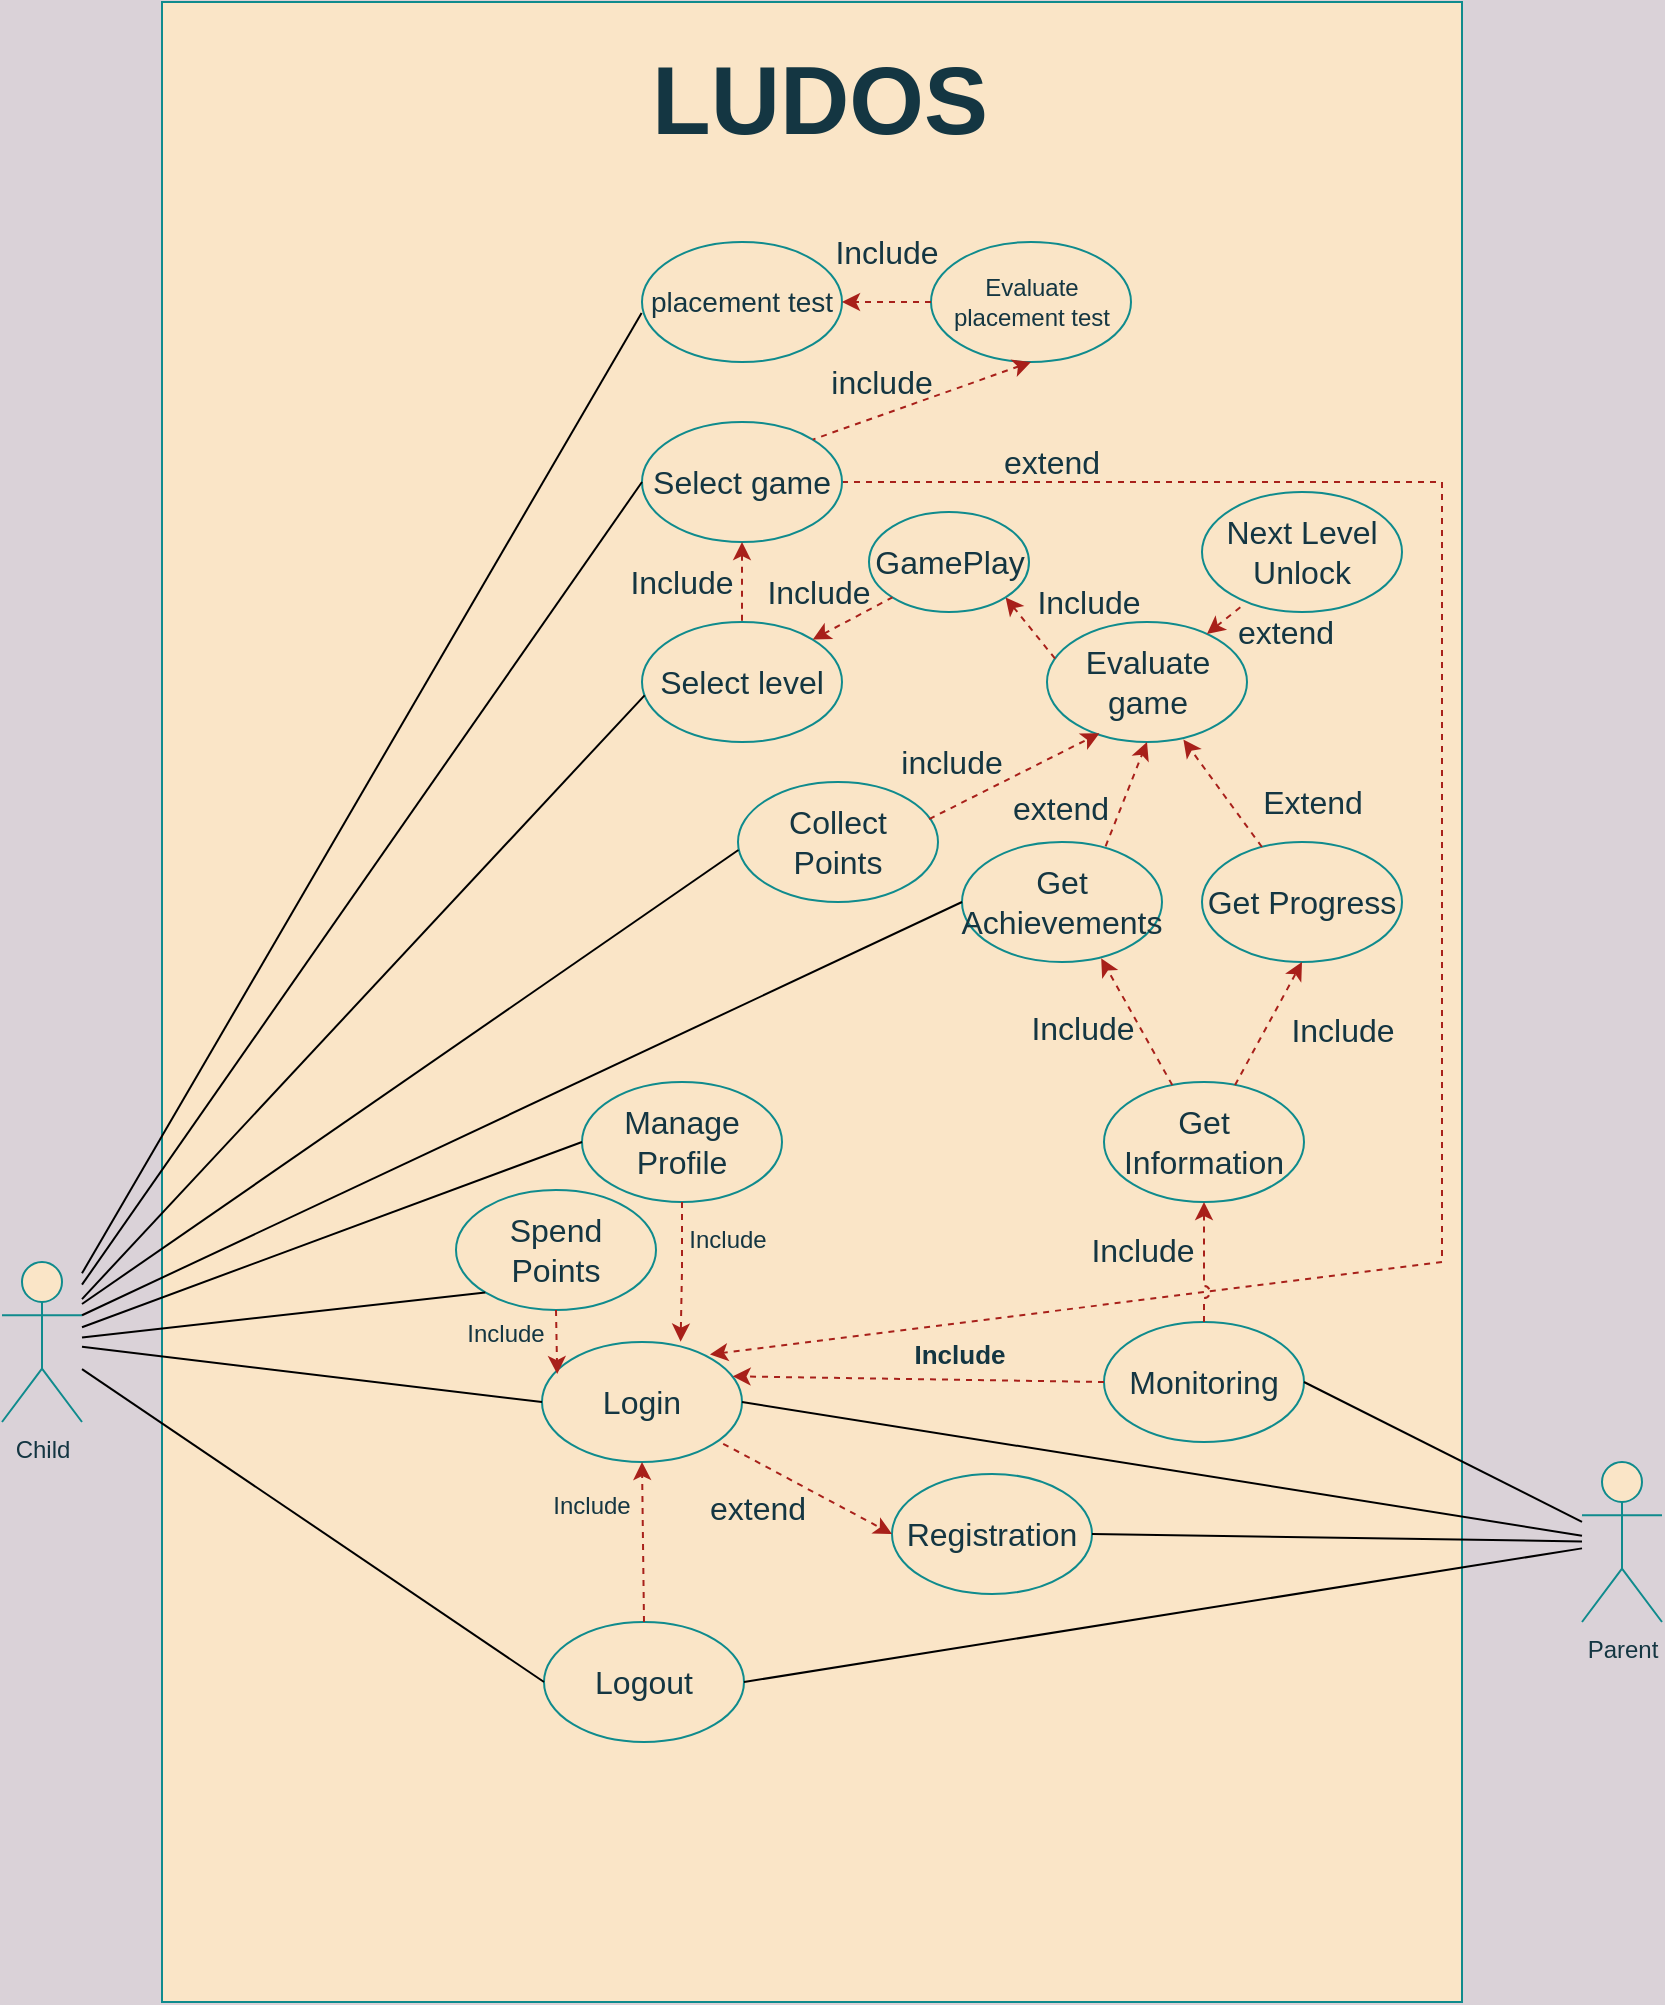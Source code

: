 <mxfile version="20.5.1" type="device"><diagram id="AuonHMIGW1srXyZDeafY" name="Page-1"><mxGraphModel dx="1736" dy="1040" grid="1" gridSize="10" guides="1" tooltips="1" connect="1" arrows="1" fold="1" page="1" pageScale="1" pageWidth="850" pageHeight="1100" background="#DAD2D8" math="0" shadow="0"><root><mxCell id="0"/><mxCell id="1" parent="0"/><mxCell id="5T0bdnk01hy3B1LprQP0-1" value="Child&lt;br&gt;" style="shape=umlActor;verticalLabelPosition=bottom;verticalAlign=top;html=1;outlineConnect=0;fillColor=#FAE5C7;strokeColor=#0F8B8D;fontColor=#143642;" parent="1" vertex="1"><mxGeometry x="90" y="700" width="40" height="80" as="geometry"/></mxCell><mxCell id="5T0bdnk01hy3B1LprQP0-2" value="Parent" style="shape=umlActor;verticalLabelPosition=bottom;verticalAlign=top;html=1;outlineConnect=0;fillColor=#FAE5C7;strokeColor=#0F8B8D;fontColor=#143642;" parent="1" vertex="1"><mxGeometry x="880" y="800" width="40" height="80" as="geometry"/></mxCell><mxCell id="5T0bdnk01hy3B1LprQP0-5" value="" style="rounded=1;whiteSpace=wrap;html=1;arcSize=0;fillColor=#FAE5C7;strokeColor=#0F8B8D;shadow=0;fontColor=#143642;" parent="1" vertex="1"><mxGeometry x="170" y="70" width="650" height="1000" as="geometry"/></mxCell><mxCell id="5T0bdnk01hy3B1LprQP0-6" value="&lt;font style=&quot;font-size: 16px;&quot;&gt;Registration&lt;/font&gt;" style="ellipse;whiteSpace=wrap;html=1;fillColor=#FAE5C7;strokeColor=#0F8B8D;fontColor=#143642;" parent="1" vertex="1"><mxGeometry x="535" y="806" width="100" height="60" as="geometry"/></mxCell><mxCell id="5T0bdnk01hy3B1LprQP0-7" value="&lt;font style=&quot;font-size: 16px;&quot;&gt;Login&lt;/font&gt;" style="ellipse;whiteSpace=wrap;html=1;fillColor=#FAE5C7;strokeColor=#0F8B8D;fontColor=#143642;" parent="1" vertex="1"><mxGeometry x="360" y="740" width="100" height="60" as="geometry"/></mxCell><mxCell id="5T0bdnk01hy3B1LprQP0-8" value="&lt;font style=&quot;font-size: 16px;&quot;&gt;Logout&lt;/font&gt;" style="ellipse;whiteSpace=wrap;html=1;fillColor=#FAE5C7;strokeColor=#0F8B8D;fontColor=#143642;" parent="1" vertex="1"><mxGeometry x="361" y="880" width="100" height="60" as="geometry"/></mxCell><mxCell id="5T0bdnk01hy3B1LprQP0-9" value="&lt;font style=&quot;font-size: 16px;&quot;&gt;Monitoring&lt;/font&gt;" style="ellipse;whiteSpace=wrap;html=1;fillColor=#FAE5C7;strokeColor=#0F8B8D;fontColor=#143642;" parent="1" vertex="1"><mxGeometry x="641" y="730" width="100" height="60" as="geometry"/></mxCell><mxCell id="5T0bdnk01hy3B1LprQP0-11" value="&lt;span style=&quot;font-size: 16px;&quot;&gt;Manage Profile&lt;/span&gt;" style="ellipse;whiteSpace=wrap;html=1;fillColor=#FAE5C7;strokeColor=#0F8B8D;fontColor=#143642;" parent="1" vertex="1"><mxGeometry x="380" y="610" width="100" height="60" as="geometry"/></mxCell><mxCell id="5T0bdnk01hy3B1LprQP0-13" value="&lt;span style=&quot;line-height: 1.2;&quot;&gt;&lt;font style=&quot;font-size: 14px;&quot;&gt;placement test&lt;/font&gt;&lt;/span&gt;" style="ellipse;whiteSpace=wrap;html=1;fillColor=#FAE5C7;strokeColor=#0F8B8D;fontColor=#143642;perimeter=rectanglePerimeter;" parent="1" vertex="1"><mxGeometry x="410" y="190" width="100" height="60" as="geometry"/></mxCell><mxCell id="H4fDpLov3bc3deg6D2s--7" style="rounded=0;orthogonalLoop=1;jettySize=auto;html=1;exitX=1;exitY=0.5;exitDx=0;exitDy=0;strokeColor=#A8201A;fontSize=12;fontColor=#143642;fillColor=#FAE5C7;dashed=1;entryX=0.84;entryY=0.104;entryDx=0;entryDy=0;jumpStyle=none;jumpSize=999;entryPerimeter=0;" parent="1" source="5T0bdnk01hy3B1LprQP0-14" target="5T0bdnk01hy3B1LprQP0-7" edge="1"><mxGeometry relative="1" as="geometry"><Array as="points"><mxPoint x="810" y="310"/><mxPoint x="810" y="510"/><mxPoint x="810" y="700"/></Array></mxGeometry></mxCell><mxCell id="5T0bdnk01hy3B1LprQP0-14" value="&lt;font style=&quot;font-size: 16px;&quot;&gt;Select game&lt;/font&gt;" style="ellipse;whiteSpace=wrap;html=1;fillColor=#FAE5C7;strokeColor=#0F8B8D;fontColor=#143642;" parent="1" vertex="1"><mxGeometry x="410" y="280" width="100" height="60" as="geometry"/></mxCell><mxCell id="5T0bdnk01hy3B1LprQP0-15" value="&lt;font style=&quot;font-size: 16px;&quot;&gt;Collect&lt;br&gt;Points&lt;/font&gt;" style="ellipse;whiteSpace=wrap;html=1;fillColor=#FAE5C7;strokeColor=#0F8B8D;fontColor=#143642;" parent="1" vertex="1"><mxGeometry x="458" y="460" width="100" height="60" as="geometry"/></mxCell><mxCell id="5T0bdnk01hy3B1LprQP0-16" value="&lt;font style=&quot;font-size: 16px;&quot;&gt;Spend&lt;br&gt;Points&lt;br&gt;&lt;/font&gt;" style="ellipse;whiteSpace=wrap;html=1;fillColor=#FAE5C7;strokeColor=#0F8B8D;fontColor=#143642;" parent="1" vertex="1"><mxGeometry x="317" y="664" width="100" height="60" as="geometry"/></mxCell><mxCell id="5T0bdnk01hy3B1LprQP0-17" value="&lt;font style=&quot;font-size: 16px;&quot;&gt;Get Achievements&lt;/font&gt;" style="ellipse;whiteSpace=wrap;html=1;fillColor=#FAE5C7;strokeColor=#0F8B8D;fontColor=#143642;" parent="1" vertex="1"><mxGeometry x="570" y="490" width="100" height="60" as="geometry"/></mxCell><mxCell id="5T0bdnk01hy3B1LprQP0-47" value="extend" style="text;html=1;strokeColor=none;fillColor=none;align=center;verticalAlign=middle;whiteSpace=wrap;rounded=0;shadow=0;labelBackgroundColor=none;fontSize=16;fontColor=#143642;" parent="1" vertex="1"><mxGeometry x="443" y="813" width="50" height="20" as="geometry"/></mxCell><mxCell id="5T0bdnk01hy3B1LprQP0-53" value="include" style="text;html=1;strokeColor=none;fillColor=none;align=center;verticalAlign=middle;whiteSpace=wrap;rounded=0;shadow=0;labelBackgroundColor=none;fontSize=16;fontColor=#143642;" parent="1" vertex="1"><mxGeometry x="540" y="440" width="50" height="20" as="geometry"/></mxCell><mxCell id="5T0bdnk01hy3B1LprQP0-55" value="&lt;h1&gt;&lt;font style=&quot;font-size: 48px;&quot;&gt;LUDOS&lt;/font&gt;&lt;/h1&gt;" style="text;html=1;strokeColor=none;fillColor=none;spacing=5;spacingTop=-20;whiteSpace=wrap;overflow=hidden;rounded=0;shadow=0;labelBackgroundColor=none;fontSize=16;fontColor=#143642;" parent="1" vertex="1"><mxGeometry x="410" y="80" width="190" height="80" as="geometry"/></mxCell><mxCell id="DbgIeslCD-SM7t5QFPwZ-10" value="&lt;font style=&quot;font-size: 16px;&quot;&gt;Select level&lt;/font&gt;" style="ellipse;whiteSpace=wrap;html=1;fillColor=#FAE5C7;strokeColor=#0F8B8D;fontColor=#143642;" parent="1" vertex="1"><mxGeometry x="410" y="380" width="100" height="60" as="geometry"/></mxCell><mxCell id="DbgIeslCD-SM7t5QFPwZ-11" value="&lt;font style=&quot;font-size: 16px;&quot;&gt;Evaluate game&lt;/font&gt;" style="ellipse;whiteSpace=wrap;html=1;fillColor=#FAE5C7;strokeColor=#0F8B8D;fontColor=#143642;" parent="1" vertex="1"><mxGeometry x="612.5" y="380" width="100" height="60" as="geometry"/></mxCell><mxCell id="ozvJqvTU5CZGRIrQ7T7F-1" value="&lt;font style=&quot;font-size: 12px;&quot;&gt;Evaluate placement test&lt;/font&gt;" style="ellipse;whiteSpace=wrap;html=1;fillColor=#FAE5C7;strokeColor=#0F8B8D;fontColor=#143642;" parent="1" vertex="1"><mxGeometry x="554.5" y="190" width="100" height="60" as="geometry"/></mxCell><mxCell id="ozvJqvTU5CZGRIrQ7T7F-4" value="" style="endArrow=classic;html=1;rounded=0;entryX=1;entryY=0.5;entryDx=0;entryDy=0;exitX=0;exitY=0.5;exitDx=0;exitDy=0;dashed=1;labelBackgroundColor=#DAD2D8;strokeColor=#A8201A;fontColor=#143642;" parent="1" source="ozvJqvTU5CZGRIrQ7T7F-1" target="5T0bdnk01hy3B1LprQP0-13" edge="1"><mxGeometry width="50" height="50" relative="1" as="geometry"><mxPoint x="540" y="320" as="sourcePoint"/><mxPoint x="590" y="270" as="targetPoint"/></mxGeometry></mxCell><mxCell id="ozvJqvTU5CZGRIrQ7T7F-5" value="Include" style="text;html=1;strokeColor=none;fillColor=none;align=center;verticalAlign=middle;whiteSpace=wrap;rounded=0;shadow=0;labelBackgroundColor=none;fontSize=16;fontColor=#143642;" parent="1" vertex="1"><mxGeometry x="507" y="185" width="51" height="20" as="geometry"/></mxCell><mxCell id="ozvJqvTU5CZGRIrQ7T7F-6" value="" style="endArrow=none;html=1;rounded=0;dashed=1;exitX=0.5;exitY=1;exitDx=0;exitDy=0;entryX=1;entryY=0;entryDx=0;entryDy=0;labelBackgroundColor=#DAD2D8;strokeColor=#A8201A;fontColor=#143642;startArrow=classic;startFill=1;endFill=0;" parent="1" source="ozvJqvTU5CZGRIrQ7T7F-1" target="5T0bdnk01hy3B1LprQP0-14" edge="1"><mxGeometry width="50" height="50" relative="1" as="geometry"><mxPoint x="540" y="390" as="sourcePoint"/><mxPoint x="590" y="340" as="targetPoint"/></mxGeometry></mxCell><mxCell id="ozvJqvTU5CZGRIrQ7T7F-7" value="include" style="text;html=1;strokeColor=none;fillColor=none;align=center;verticalAlign=middle;whiteSpace=wrap;rounded=0;shadow=0;labelBackgroundColor=none;fontSize=16;fontColor=#143642;" parent="1" vertex="1"><mxGeometry x="504.5" y="250" width="50" height="20" as="geometry"/></mxCell><mxCell id="ozvJqvTU5CZGRIrQ7T7F-8" value="" style="endArrow=none;html=1;rounded=0;dashed=1;exitX=0.5;exitY=1;exitDx=0;exitDy=0;entryX=0.5;entryY=0;entryDx=0;entryDy=0;labelBackgroundColor=#DAD2D8;strokeColor=#A8201A;fontColor=#143642;startArrow=classic;startFill=1;endFill=0;" parent="1" source="5T0bdnk01hy3B1LprQP0-14" target="DbgIeslCD-SM7t5QFPwZ-10" edge="1"><mxGeometry width="50" height="50" relative="1" as="geometry"><mxPoint x="614.5" y="260.0" as="sourcePoint"/><mxPoint x="615.1" y="288.74" as="targetPoint"/></mxGeometry></mxCell><mxCell id="ozvJqvTU5CZGRIrQ7T7F-9" value="" style="endArrow=none;html=1;rounded=0;dashed=1;exitX=1;exitY=1;exitDx=0;exitDy=0;entryX=0.047;entryY=0.319;entryDx=0;entryDy=0;labelBackgroundColor=#DAD2D8;strokeColor=#A8201A;fontColor=#143642;startArrow=classic;startFill=1;endFill=0;entryPerimeter=0;" parent="1" source="fTNvn5V330vp9goUce0L-19" target="DbgIeslCD-SM7t5QFPwZ-11" edge="1"><mxGeometry width="50" height="50" relative="1" as="geometry"><mxPoint x="624.5" y="270.0" as="sourcePoint"/><mxPoint x="625.1" y="298.74" as="targetPoint"/></mxGeometry></mxCell><mxCell id="ozvJqvTU5CZGRIrQ7T7F-10" value="&lt;font style=&quot;font-size: 16px;&quot;&gt;Next Level Unlock&lt;/font&gt;" style="ellipse;whiteSpace=wrap;html=1;fillColor=#FAE5C7;strokeColor=#0F8B8D;fontColor=#143642;perimeter=rectanglePerimeter;" parent="1" vertex="1"><mxGeometry x="690" y="315" width="100" height="60" as="geometry"/></mxCell><mxCell id="ozvJqvTU5CZGRIrQ7T7F-11" value="" style="endArrow=none;html=1;rounded=0;dashed=1;entryX=0.209;entryY=0.938;entryDx=0;entryDy=0;labelBackgroundColor=#DAD2D8;strokeColor=#A8201A;fontColor=#143642;startArrow=classic;startFill=1;endFill=0;entryPerimeter=0;" parent="1" source="DbgIeslCD-SM7t5QFPwZ-11" target="ozvJqvTU5CZGRIrQ7T7F-10" edge="1"><mxGeometry width="50" height="50" relative="1" as="geometry"><mxPoint x="480" y="420" as="sourcePoint"/><mxPoint x="530" y="370" as="targetPoint"/></mxGeometry></mxCell><mxCell id="ozvJqvTU5CZGRIrQ7T7F-14" value="" style="endArrow=classic;html=1;rounded=0;dashed=1;exitX=0.718;exitY=0.036;exitDx=0;exitDy=0;entryX=0.5;entryY=1;entryDx=0;entryDy=0;labelBackgroundColor=#DAD2D8;strokeColor=#A8201A;fontColor=#143642;exitPerimeter=0;" parent="1" source="5T0bdnk01hy3B1LprQP0-17" target="DbgIeslCD-SM7t5QFPwZ-11" edge="1"><mxGeometry width="50" height="50" relative="1" as="geometry"><mxPoint x="530" y="520" as="sourcePoint"/><mxPoint x="580" y="470" as="targetPoint"/><Array as="points"/></mxGeometry></mxCell><mxCell id="ozvJqvTU5CZGRIrQ7T7F-15" value="" style="endArrow=classic;html=1;rounded=0;dashed=1;entryX=0.262;entryY=0.928;entryDx=0;entryDy=0;exitX=0.956;exitY=0.309;exitDx=0;exitDy=0;exitPerimeter=0;entryPerimeter=0;labelBackgroundColor=#DAD2D8;strokeColor=#A8201A;fontColor=#143642;" parent="1" source="5T0bdnk01hy3B1LprQP0-15" target="DbgIeslCD-SM7t5QFPwZ-11" edge="1"><mxGeometry width="50" height="50" relative="1" as="geometry"><mxPoint x="530" y="520" as="sourcePoint"/><mxPoint x="580" y="470" as="targetPoint"/></mxGeometry></mxCell><mxCell id="ozvJqvTU5CZGRIrQ7T7F-16" value="extend" style="text;html=1;strokeColor=none;fillColor=none;align=center;verticalAlign=middle;whiteSpace=wrap;rounded=0;shadow=0;labelBackgroundColor=none;fontSize=16;fontColor=#143642;" parent="1" vertex="1"><mxGeometry x="593.5" y="463" width="51" height="20" as="geometry"/></mxCell><mxCell id="ozvJqvTU5CZGRIrQ7T7F-17" value="Include" style="text;html=1;strokeColor=none;fillColor=none;align=center;verticalAlign=middle;whiteSpace=wrap;rounded=0;shadow=0;labelBackgroundColor=none;fontSize=16;fontColor=#143642;" parent="1" vertex="1"><mxGeometry x="607.5" y="360" width="51" height="20" as="geometry"/></mxCell><mxCell id="ozvJqvTU5CZGRIrQ7T7F-18" value="extend" style="text;html=1;strokeColor=none;fillColor=none;align=center;verticalAlign=middle;whiteSpace=wrap;rounded=0;shadow=0;labelBackgroundColor=none;fontSize=16;fontColor=#143642;" parent="1" vertex="1"><mxGeometry x="707" y="375" width="50" height="20" as="geometry"/></mxCell><mxCell id="ozvJqvTU5CZGRIrQ7T7F-19" value="Include" style="text;html=1;strokeColor=none;fillColor=none;align=center;verticalAlign=middle;whiteSpace=wrap;rounded=0;shadow=0;labelBackgroundColor=none;fontSize=16;fontColor=#143642;" parent="1" vertex="1"><mxGeometry x="405" y="350" width="50" height="20" as="geometry"/></mxCell><mxCell id="ozvJqvTU5CZGRIrQ7T7F-28" value="" style="endArrow=classic;html=1;rounded=0;dashed=1;exitX=0.906;exitY=0.848;exitDx=0;exitDy=0;entryX=0;entryY=0.5;entryDx=0;entryDy=0;labelBackgroundColor=#DAD2D8;strokeColor=#A8201A;fontColor=#143642;exitPerimeter=0;" parent="1" source="5T0bdnk01hy3B1LprQP0-7" target="5T0bdnk01hy3B1LprQP0-6" edge="1"><mxGeometry width="50" height="50" relative="1" as="geometry"><mxPoint x="480" y="760" as="sourcePoint"/><mxPoint x="530" y="710" as="targetPoint"/></mxGeometry></mxCell><mxCell id="ozvJqvTU5CZGRIrQ7T7F-30" value="&lt;font style=&quot;font-size: 12px;&quot;&gt;Include&lt;/font&gt;" style="text;html=1;strokeColor=none;fillColor=none;align=center;verticalAlign=middle;whiteSpace=wrap;rounded=0;shadow=0;labelBackgroundColor=none;fontSize=16;fontColor=#143642;" parent="1" vertex="1"><mxGeometry x="360" y="810" width="50" height="20" as="geometry"/></mxCell><mxCell id="ozvJqvTU5CZGRIrQ7T7F-33" value="" style="endArrow=classic;html=1;rounded=0;exitX=0.5;exitY=1;exitDx=0;exitDy=0;entryX=0.693;entryY=-0.003;entryDx=0;entryDy=0;entryPerimeter=0;dashed=1;labelBackgroundColor=#DAD2D8;strokeColor=#A8201A;fontColor=#143642;startArrow=none;startFill=0;endFill=1;" parent="1" source="5T0bdnk01hy3B1LprQP0-11" target="5T0bdnk01hy3B1LprQP0-7" edge="1"><mxGeometry width="50" height="50" relative="1" as="geometry"><mxPoint x="440" y="720" as="sourcePoint"/><mxPoint x="490" y="670" as="targetPoint"/><Array as="points"><mxPoint x="430" y="704"/></Array></mxGeometry></mxCell><mxCell id="ozvJqvTU5CZGRIrQ7T7F-34" value="" style="endArrow=classic;html=1;rounded=0;exitX=0.5;exitY=1;exitDx=0;exitDy=0;dashed=1;labelBackgroundColor=#DAD2D8;strokeColor=#A8201A;fontColor=#143642;entryX=0.076;entryY=0.267;entryDx=0;entryDy=0;entryPerimeter=0;" parent="1" source="5T0bdnk01hy3B1LprQP0-16" target="5T0bdnk01hy3B1LprQP0-7" edge="1"><mxGeometry width="50" height="50" relative="1" as="geometry"><mxPoint x="440" y="720" as="sourcePoint"/><mxPoint x="490" y="670" as="targetPoint"/></mxGeometry></mxCell><mxCell id="ozvJqvTU5CZGRIrQ7T7F-35" value="&lt;font style=&quot;font-size: 12px;&quot;&gt;Include&lt;/font&gt;" style="text;html=1;strokeColor=none;fillColor=none;align=center;verticalAlign=middle;whiteSpace=wrap;rounded=0;shadow=0;labelBackgroundColor=none;fontSize=16;fontColor=#143642;" parent="1" vertex="1"><mxGeometry x="317" y="724" width="50" height="20" as="geometry"/></mxCell><mxCell id="ozvJqvTU5CZGRIrQ7T7F-37" value="" style="endArrow=classic;html=1;rounded=0;dashed=1;exitX=0.5;exitY=0;exitDx=0;exitDy=0;entryX=0.5;entryY=1;entryDx=0;entryDy=0;labelBackgroundColor=#DAD2D8;strokeColor=#A8201A;fontColor=#143642;" parent="1" source="5T0bdnk01hy3B1LprQP0-8" target="5T0bdnk01hy3B1LprQP0-7" edge="1"><mxGeometry width="50" height="50" relative="1" as="geometry"><mxPoint x="420" y="800" as="sourcePoint"/><mxPoint x="470" y="750" as="targetPoint"/></mxGeometry></mxCell><mxCell id="ozvJqvTU5CZGRIrQ7T7F-38" value="" style="endArrow=classic;html=1;rounded=0;dashed=1;exitX=0;exitY=0.5;exitDx=0;exitDy=0;entryX=0.953;entryY=0.286;entryDx=0;entryDy=0;labelBackgroundColor=#DAD2D8;strokeColor=#A8201A;fontColor=#143642;entryPerimeter=0;" parent="1" source="5T0bdnk01hy3B1LprQP0-9" target="5T0bdnk01hy3B1LprQP0-7" edge="1"><mxGeometry width="50" height="50" relative="1" as="geometry"><mxPoint x="420" y="800" as="sourcePoint"/><mxPoint x="470" y="750" as="targetPoint"/></mxGeometry></mxCell><mxCell id="ozvJqvTU5CZGRIrQ7T7F-40" value="&lt;font size=&quot;1&quot; style=&quot;&quot;&gt;&lt;b style=&quot;font-size: 13px;&quot;&gt;Include&lt;/b&gt;&lt;/font&gt;" style="text;html=1;strokeColor=none;fillColor=none;align=center;verticalAlign=middle;whiteSpace=wrap;rounded=0;shadow=0;labelBackgroundColor=none;fontSize=16;fontColor=#143642;" parent="1" vertex="1"><mxGeometry x="544" y="735" width="50" height="20" as="geometry"/></mxCell><mxCell id="fTNvn5V330vp9goUce0L-3" value="" style="endArrow=none;html=1;rounded=0;exitX=1;exitY=0.5;exitDx=0;exitDy=0;" parent="1" source="5T0bdnk01hy3B1LprQP0-6" target="5T0bdnk01hy3B1LprQP0-2" edge="1"><mxGeometry width="50" height="50" relative="1" as="geometry"><mxPoint x="430" y="620" as="sourcePoint"/><mxPoint x="880" y="810" as="targetPoint"/></mxGeometry></mxCell><mxCell id="fTNvn5V330vp9goUce0L-4" value="" style="endArrow=none;html=1;rounded=0;exitX=1;exitY=0.5;exitDx=0;exitDy=0;" parent="1" source="5T0bdnk01hy3B1LprQP0-8" target="5T0bdnk01hy3B1LprQP0-2" edge="1"><mxGeometry width="50" height="50" relative="1" as="geometry"><mxPoint x="668" y="740" as="sourcePoint"/><mxPoint x="880" y="760" as="targetPoint"/></mxGeometry></mxCell><mxCell id="fTNvn5V330vp9goUce0L-5" value="" style="endArrow=none;html=1;rounded=0;exitX=1;exitY=0.5;exitDx=0;exitDy=0;" parent="1" source="5T0bdnk01hy3B1LprQP0-9" target="5T0bdnk01hy3B1LprQP0-2" edge="1"><mxGeometry width="50" height="50" relative="1" as="geometry"><mxPoint x="678" y="750" as="sourcePoint"/><mxPoint x="900" y="766.512" as="targetPoint"/></mxGeometry></mxCell><mxCell id="fTNvn5V330vp9goUce0L-6" value="" style="endArrow=none;html=1;rounded=0;exitX=1;exitY=0.5;exitDx=0;exitDy=0;" parent="1" source="5T0bdnk01hy3B1LprQP0-7" target="5T0bdnk01hy3B1LprQP0-2" edge="1"><mxGeometry width="50" height="50" relative="1" as="geometry"><mxPoint x="688" y="760" as="sourcePoint"/><mxPoint x="880" y="820" as="targetPoint"/></mxGeometry></mxCell><mxCell id="fTNvn5V330vp9goUce0L-7" value="" style="endArrow=none;html=1;rounded=0;exitX=0;exitY=0.5;exitDx=0;exitDy=0;" parent="1" source="5T0bdnk01hy3B1LprQP0-8" target="5T0bdnk01hy3B1LprQP0-1" edge="1"><mxGeometry width="50" height="50" relative="1" as="geometry"><mxPoint x="360" y="740" as="sourcePoint"/><mxPoint x="410" y="690" as="targetPoint"/></mxGeometry></mxCell><mxCell id="fTNvn5V330vp9goUce0L-8" value="" style="endArrow=none;html=1;rounded=0;exitX=0;exitY=0.5;exitDx=0;exitDy=0;" parent="1" source="5T0bdnk01hy3B1LprQP0-7" target="5T0bdnk01hy3B1LprQP0-1" edge="1"><mxGeometry width="50" height="50" relative="1" as="geometry"><mxPoint x="371.0" y="920" as="sourcePoint"/><mxPoint x="130" y="750" as="targetPoint"/></mxGeometry></mxCell><mxCell id="fTNvn5V330vp9goUce0L-9" value="" style="endArrow=none;html=1;rounded=0;exitX=0;exitY=1;exitDx=0;exitDy=0;" parent="1" source="5T0bdnk01hy3B1LprQP0-16" target="5T0bdnk01hy3B1LprQP0-1" edge="1"><mxGeometry width="50" height="50" relative="1" as="geometry"><mxPoint x="381.0" y="930" as="sourcePoint"/><mxPoint x="130" y="730" as="targetPoint"/></mxGeometry></mxCell><mxCell id="fTNvn5V330vp9goUce0L-10" value="" style="endArrow=none;html=1;rounded=0;exitX=-0.002;exitY=0.591;exitDx=0;exitDy=0;exitPerimeter=0;" parent="1" source="5T0bdnk01hy3B1LprQP0-13" target="5T0bdnk01hy3B1LprQP0-1" edge="1"><mxGeometry width="50" height="50" relative="1" as="geometry"><mxPoint x="391.0" y="940" as="sourcePoint"/><mxPoint x="130" y="750" as="targetPoint"/></mxGeometry></mxCell><mxCell id="fTNvn5V330vp9goUce0L-11" value="" style="endArrow=none;html=1;rounded=0;entryX=0;entryY=0.5;entryDx=0;entryDy=0;" parent="1" source="5T0bdnk01hy3B1LprQP0-1" target="5T0bdnk01hy3B1LprQP0-14" edge="1"><mxGeometry width="50" height="50" relative="1" as="geometry"><mxPoint x="130" y="750" as="sourcePoint"/><mxPoint x="170" y="793.546" as="targetPoint"/></mxGeometry></mxCell><mxCell id="fTNvn5V330vp9goUce0L-12" value="" style="endArrow=none;html=1;rounded=0;exitX=0.013;exitY=0.611;exitDx=0;exitDy=0;exitPerimeter=0;" parent="1" source="DbgIeslCD-SM7t5QFPwZ-10" target="5T0bdnk01hy3B1LprQP0-1" edge="1"><mxGeometry width="50" height="50" relative="1" as="geometry"><mxPoint x="411.0" y="960" as="sourcePoint"/><mxPoint x="140" y="750" as="targetPoint"/></mxGeometry></mxCell><mxCell id="fTNvn5V330vp9goUce0L-13" value="&lt;font style=&quot;font-size: 12px;&quot;&gt;Include&lt;/font&gt;" style="text;html=1;strokeColor=none;fillColor=none;align=center;verticalAlign=middle;whiteSpace=wrap;rounded=0;shadow=0;labelBackgroundColor=none;fontSize=16;fontColor=#143642;" parent="1" vertex="1"><mxGeometry x="428" y="677" width="50" height="20" as="geometry"/></mxCell><mxCell id="fTNvn5V330vp9goUce0L-15" value="extend" style="text;html=1;strokeColor=none;fillColor=none;align=center;verticalAlign=middle;whiteSpace=wrap;rounded=0;shadow=0;labelBackgroundColor=none;fontSize=16;fontColor=#143642;" parent="1" vertex="1"><mxGeometry x="590" y="290" width="50" height="20" as="geometry"/></mxCell><mxCell id="fTNvn5V330vp9goUce0L-16" value="" style="endArrow=none;html=1;rounded=0;exitX=0.002;exitY=0.567;exitDx=0;exitDy=0;exitPerimeter=0;" parent="1" source="5T0bdnk01hy3B1LprQP0-15" edge="1"><mxGeometry width="50" height="50" relative="1" as="geometry"><mxPoint x="334.549" y="721.156" as="sourcePoint"/><mxPoint x="130" y="721" as="targetPoint"/></mxGeometry></mxCell><mxCell id="fTNvn5V330vp9goUce0L-17" value="" style="endArrow=none;html=1;rounded=0;exitX=0;exitY=0.5;exitDx=0;exitDy=0;entryX=1;entryY=0.333;entryDx=0;entryDy=0;entryPerimeter=0;" parent="1" source="5T0bdnk01hy3B1LprQP0-17" target="5T0bdnk01hy3B1LprQP0-1" edge="1"><mxGeometry width="50" height="50" relative="1" as="geometry"><mxPoint x="344.549" y="731.156" as="sourcePoint"/><mxPoint x="130" y="730" as="targetPoint"/><Array as="points"/></mxGeometry></mxCell><mxCell id="fTNvn5V330vp9goUce0L-18" value="" style="endArrow=none;html=1;rounded=0;exitX=0;exitY=0.5;exitDx=0;exitDy=0;" parent="1" source="5T0bdnk01hy3B1LprQP0-11" target="5T0bdnk01hy3B1LprQP0-1" edge="1"><mxGeometry width="50" height="50" relative="1" as="geometry"><mxPoint x="354.549" y="741.156" as="sourcePoint"/><mxPoint x="140" y="730" as="targetPoint"/></mxGeometry></mxCell><mxCell id="fTNvn5V330vp9goUce0L-19" value="&lt;font style=&quot;font-size: 16px;&quot;&gt;GamePlay&lt;/font&gt;" style="ellipse;whiteSpace=wrap;html=1;fillColor=#FAE5C7;strokeColor=#0F8B8D;fontColor=#143642;" parent="1" vertex="1"><mxGeometry x="523.5" y="325" width="80" height="50" as="geometry"/></mxCell><mxCell id="fTNvn5V330vp9goUce0L-20" value="" style="endArrow=none;html=1;rounded=0;dashed=1;exitX=1;exitY=0;exitDx=0;exitDy=0;entryX=0;entryY=1;entryDx=0;entryDy=0;labelBackgroundColor=#DAD2D8;strokeColor=#A8201A;fontColor=#143642;startArrow=classic;startFill=1;endFill=0;" parent="1" source="DbgIeslCD-SM7t5QFPwZ-10" target="fTNvn5V330vp9goUce0L-19" edge="1"><mxGeometry width="50" height="50" relative="1" as="geometry"><mxPoint x="584.9" y="383.4" as="sourcePoint"/><mxPoint x="600.0" y="420" as="targetPoint"/></mxGeometry></mxCell><mxCell id="fTNvn5V330vp9goUce0L-22" value="Include" style="text;html=1;strokeColor=none;fillColor=none;align=center;verticalAlign=middle;whiteSpace=wrap;rounded=0;shadow=0;labelBackgroundColor=none;fontSize=16;fontColor=#143642;" parent="1" vertex="1"><mxGeometry x="472.5" y="355" width="51" height="20" as="geometry"/></mxCell><mxCell id="fTNvn5V330vp9goUce0L-23" value="&lt;font style=&quot;font-size: 16px;&quot;&gt;Get Progress&lt;/font&gt;" style="ellipse;whiteSpace=wrap;html=1;fillColor=#FAE5C7;strokeColor=#0F8B8D;fontColor=#143642;" parent="1" vertex="1"><mxGeometry x="690" y="490" width="100" height="60" as="geometry"/></mxCell><mxCell id="fTNvn5V330vp9goUce0L-24" value="" style="endArrow=classic;html=1;rounded=0;dashed=1;entryX=0.682;entryY=0.979;entryDx=0;entryDy=0;entryPerimeter=0;labelBackgroundColor=#DAD2D8;strokeColor=#A8201A;fontColor=#143642;" parent="1" source="fTNvn5V330vp9goUce0L-23" target="DbgIeslCD-SM7t5QFPwZ-11" edge="1"><mxGeometry width="50" height="50" relative="1" as="geometry"><mxPoint x="647.3" y="502.16" as="sourcePoint"/><mxPoint x="668.8" y="447.72" as="targetPoint"/><Array as="points"/></mxGeometry></mxCell><mxCell id="fTNvn5V330vp9goUce0L-25" value="Extend" style="text;html=1;strokeColor=none;fillColor=none;align=center;verticalAlign=middle;whiteSpace=wrap;rounded=0;shadow=0;labelBackgroundColor=none;fontSize=16;fontColor=#143642;" parent="1" vertex="1"><mxGeometry x="720" y="460" width="51" height="20" as="geometry"/></mxCell><mxCell id="fTNvn5V330vp9goUce0L-28" value="&lt;font style=&quot;font-size: 16px;&quot;&gt;Get Information&lt;/font&gt;" style="ellipse;whiteSpace=wrap;html=1;fillColor=#FAE5C7;strokeColor=#0F8B8D;fontColor=#143642;" parent="1" vertex="1"><mxGeometry x="641" y="610" width="100" height="60" as="geometry"/></mxCell><mxCell id="fTNvn5V330vp9goUce0L-29" value="" style="endArrow=classic;html=1;rounded=0;dashed=1;exitX=0.5;exitY=0;exitDx=0;exitDy=0;entryX=0.5;entryY=1;entryDx=0;entryDy=0;labelBackgroundColor=#DAD2D8;strokeColor=#A8201A;fontColor=#143642;shadow=0;sketch=0;jumpStyle=arc;" parent="1" source="5T0bdnk01hy3B1LprQP0-9" target="fTNvn5V330vp9goUce0L-28" edge="1"><mxGeometry width="50" height="50" relative="1" as="geometry"><mxPoint x="647.3" y="502.16" as="sourcePoint"/><mxPoint x="668.8" y="447.72" as="targetPoint"/><Array as="points"/></mxGeometry></mxCell><mxCell id="fTNvn5V330vp9goUce0L-30" value="" style="endArrow=classic;html=1;rounded=0;dashed=1;entryX=0.696;entryY=0.969;entryDx=0;entryDy=0;entryPerimeter=0;labelBackgroundColor=#DAD2D8;strokeColor=#A8201A;fontColor=#143642;" parent="1" source="fTNvn5V330vp9goUce0L-28" target="5T0bdnk01hy3B1LprQP0-17" edge="1"><mxGeometry width="50" height="50" relative="1" as="geometry"><mxPoint x="647.3" y="502.16" as="sourcePoint"/><mxPoint x="668.8" y="447.72" as="targetPoint"/><Array as="points"/></mxGeometry></mxCell><mxCell id="fTNvn5V330vp9goUce0L-31" value="" style="endArrow=classic;html=1;rounded=0;dashed=1;entryX=0.5;entryY=1;entryDx=0;entryDy=0;labelBackgroundColor=#DAD2D8;strokeColor=#A8201A;fontColor=#143642;" parent="1" source="fTNvn5V330vp9goUce0L-28" target="fTNvn5V330vp9goUce0L-23" edge="1"><mxGeometry width="50" height="50" relative="1" as="geometry"><mxPoint x="657.3" y="512.16" as="sourcePoint"/><mxPoint x="678.8" y="457.72" as="targetPoint"/><Array as="points"/></mxGeometry></mxCell><mxCell id="fTNvn5V330vp9goUce0L-32" value="Include" style="text;html=1;strokeColor=none;fillColor=none;align=center;verticalAlign=middle;whiteSpace=wrap;rounded=0;shadow=0;labelBackgroundColor=none;fontSize=16;fontColor=#143642;" parent="1" vertex="1"><mxGeometry x="604.5" y="573" width="51" height="20" as="geometry"/></mxCell><mxCell id="fTNvn5V330vp9goUce0L-33" value="Include" style="text;html=1;strokeColor=none;fillColor=none;align=center;verticalAlign=middle;whiteSpace=wrap;rounded=0;shadow=0;labelBackgroundColor=none;fontSize=16;fontColor=#143642;" parent="1" vertex="1"><mxGeometry x="735" y="574" width="51" height="20" as="geometry"/></mxCell><mxCell id="fTNvn5V330vp9goUce0L-34" value="Include" style="text;html=1;strokeColor=none;fillColor=none;align=center;verticalAlign=middle;whiteSpace=wrap;rounded=0;shadow=0;labelBackgroundColor=none;fontSize=16;fontColor=#143642;" parent="1" vertex="1"><mxGeometry x="635" y="684" width="51" height="20" as="geometry"/></mxCell></root></mxGraphModel></diagram></mxfile>